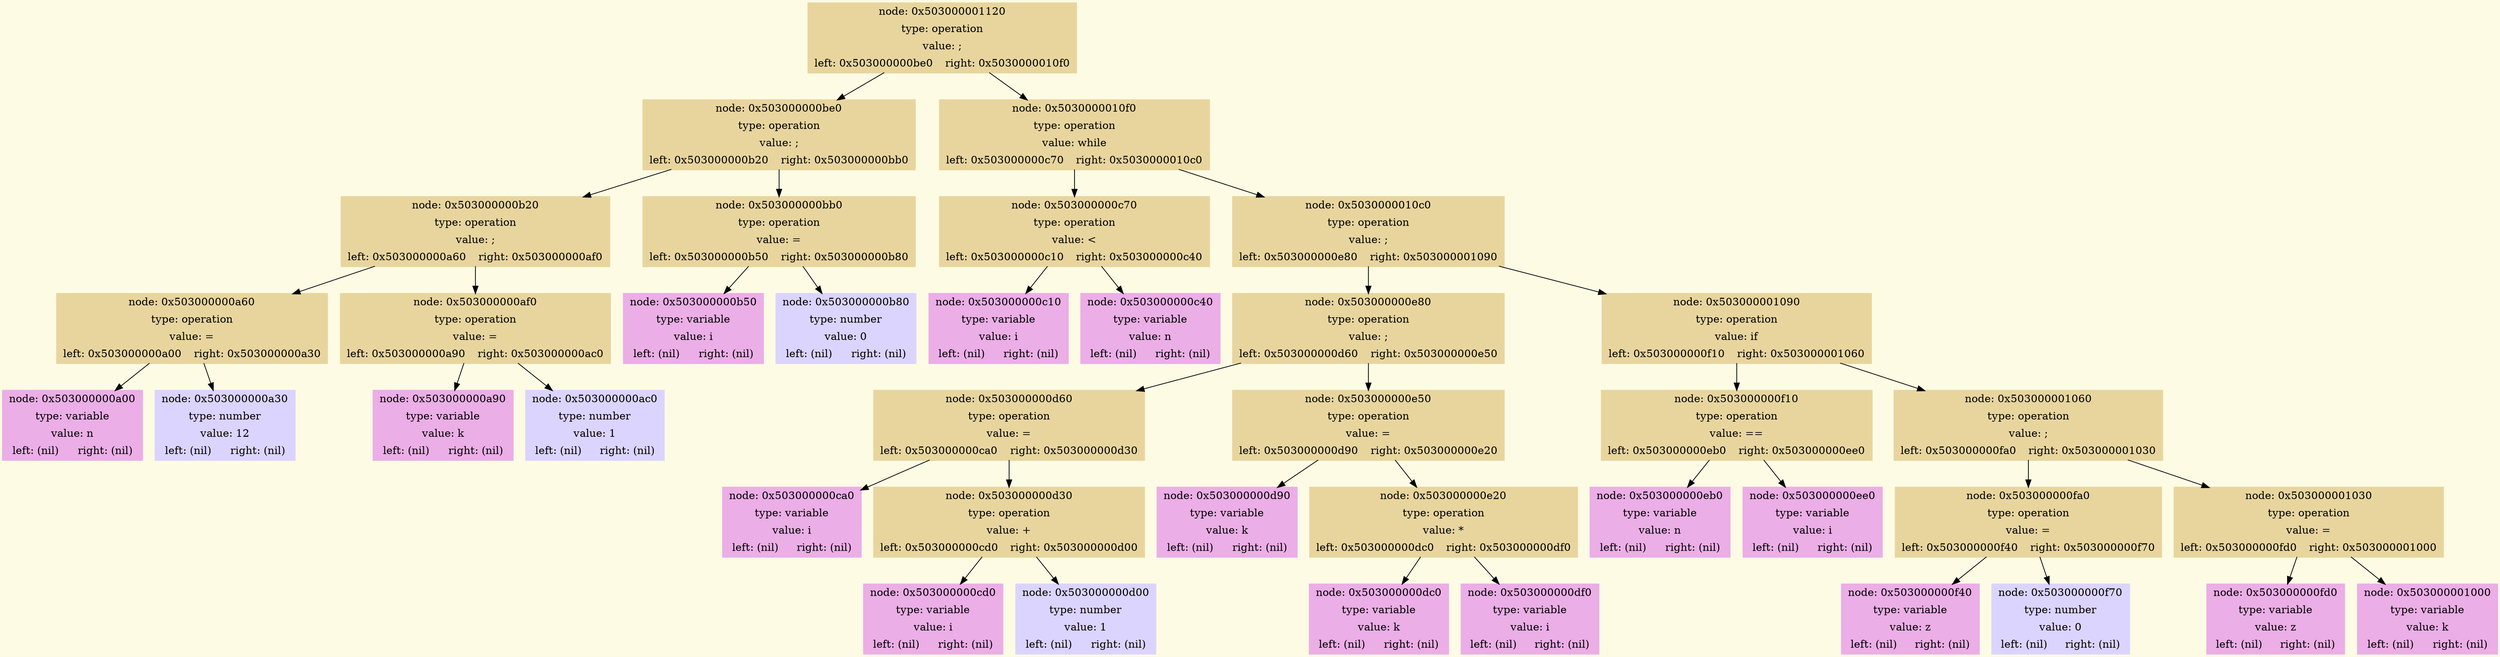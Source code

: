 digraph
{
    rankdir = TB;
    node [shape=record,style = filled,penwidth = 2.5];
    bgcolor = "#FDFBE4";

    node_0x503000001120 [rank=0,label=" { node: 0x503000001120 | type: operation | value: ; | { left: 0x503000000be0 | right: 0x5030000010f0 }} ", color = "#E8D59E"];
    node_0x503000000be0 [rank=1,label=" { node: 0x503000000be0 | type: operation | value: ; | { left: 0x503000000b20 | right: 0x503000000bb0 }} ", color = "#E8D59E"];
    node_0x503000000b20 [rank=2,label=" { node: 0x503000000b20 | type: operation | value: ; | { left: 0x503000000a60 | right: 0x503000000af0 }} ", color = "#E8D59E"];
    node_0x503000000a60 [rank=3,label=" { node: 0x503000000a60 | type: operation | value: = | { left: 0x503000000a00 | right: 0x503000000a30 }} ", color = "#E8D59E"];
    node_0x503000000a00 [rank=4,label=" { node: 0x503000000a00 | type: variable | value: n | { left: (nil) | right: (nil) }} ", color = "#EBAEE6"];
    node_0x503000000a30 [rank=4,label=" { node: 0x503000000a30 | type: number | value: 12 | { left: (nil) | right: (nil) }} ", color = "#DBD4FF"];
    node_0x503000000af0 [rank=3,label=" { node: 0x503000000af0 | type: operation | value: = | { left: 0x503000000a90 | right: 0x503000000ac0 }} ", color = "#E8D59E"];
    node_0x503000000a90 [rank=4,label=" { node: 0x503000000a90 | type: variable | value: k | { left: (nil) | right: (nil) }} ", color = "#EBAEE6"];
    node_0x503000000ac0 [rank=4,label=" { node: 0x503000000ac0 | type: number | value: 1 | { left: (nil) | right: (nil) }} ", color = "#DBD4FF"];
    node_0x503000000bb0 [rank=2,label=" { node: 0x503000000bb0 | type: operation | value: = | { left: 0x503000000b50 | right: 0x503000000b80 }} ", color = "#E8D59E"];
    node_0x503000000b50 [rank=3,label=" { node: 0x503000000b50 | type: variable | value: i | { left: (nil) | right: (nil) }} ", color = "#EBAEE6"];
    node_0x503000000b80 [rank=3,label=" { node: 0x503000000b80 | type: number | value: 0 | { left: (nil) | right: (nil) }} ", color = "#DBD4FF"];
    node_0x5030000010f0 [rank=1,label=" { node: 0x5030000010f0 | type: operation | value: while | { left: 0x503000000c70 | right: 0x5030000010c0 }} ", color = "#E8D59E"];
    node_0x503000000c70 [rank=2,label=" { node: 0x503000000c70 | type: operation | value: \< | { left: 0x503000000c10 | right: 0x503000000c40 }} ", color = "#E8D59E"];
    node_0x503000000c10 [rank=3,label=" { node: 0x503000000c10 | type: variable | value: i | { left: (nil) | right: (nil) }} ", color = "#EBAEE6"];
    node_0x503000000c40 [rank=3,label=" { node: 0x503000000c40 | type: variable | value: n | { left: (nil) | right: (nil) }} ", color = "#EBAEE6"];
    node_0x5030000010c0 [rank=2,label=" { node: 0x5030000010c0 | type: operation | value: ; | { left: 0x503000000e80 | right: 0x503000001090 }} ", color = "#E8D59E"];
    node_0x503000000e80 [rank=3,label=" { node: 0x503000000e80 | type: operation | value: ; | { left: 0x503000000d60 | right: 0x503000000e50 }} ", color = "#E8D59E"];
    node_0x503000000d60 [rank=4,label=" { node: 0x503000000d60 | type: operation | value: = | { left: 0x503000000ca0 | right: 0x503000000d30 }} ", color = "#E8D59E"];
    node_0x503000000ca0 [rank=5,label=" { node: 0x503000000ca0 | type: variable | value: i | { left: (nil) | right: (nil) }} ", color = "#EBAEE6"];
    node_0x503000000d30 [rank=5,label=" { node: 0x503000000d30 | type: operation | value: + | { left: 0x503000000cd0 | right: 0x503000000d00 }} ", color = "#E8D59E"];
    node_0x503000000cd0 [rank=6,label=" { node: 0x503000000cd0 | type: variable | value: i | { left: (nil) | right: (nil) }} ", color = "#EBAEE6"];
    node_0x503000000d00 [rank=6,label=" { node: 0x503000000d00 | type: number | value: 1 | { left: (nil) | right: (nil) }} ", color = "#DBD4FF"];
    node_0x503000000e50 [rank=4,label=" { node: 0x503000000e50 | type: operation | value: = | { left: 0x503000000d90 | right: 0x503000000e20 }} ", color = "#E8D59E"];
    node_0x503000000d90 [rank=5,label=" { node: 0x503000000d90 | type: variable | value: k | { left: (nil) | right: (nil) }} ", color = "#EBAEE6"];
    node_0x503000000e20 [rank=5,label=" { node: 0x503000000e20 | type: operation | value: * | { left: 0x503000000dc0 | right: 0x503000000df0 }} ", color = "#E8D59E"];
    node_0x503000000dc0 [rank=6,label=" { node: 0x503000000dc0 | type: variable | value: k | { left: (nil) | right: (nil) }} ", color = "#EBAEE6"];
    node_0x503000000df0 [rank=6,label=" { node: 0x503000000df0 | type: variable | value: i | { left: (nil) | right: (nil) }} ", color = "#EBAEE6"];
    node_0x503000001090 [rank=3,label=" { node: 0x503000001090 | type: operation | value: if | { left: 0x503000000f10 | right: 0x503000001060 }} ", color = "#E8D59E"];
    node_0x503000000f10 [rank=4,label=" { node: 0x503000000f10 | type: operation | value: \== | { left: 0x503000000eb0 | right: 0x503000000ee0 }} ", color = "#E8D59E"];
    node_0x503000000eb0 [rank=5,label=" { node: 0x503000000eb0 | type: variable | value: n | { left: (nil) | right: (nil) }} ", color = "#EBAEE6"];
    node_0x503000000ee0 [rank=5,label=" { node: 0x503000000ee0 | type: variable | value: i | { left: (nil) | right: (nil) }} ", color = "#EBAEE6"];
    node_0x503000001060 [rank=4,label=" { node: 0x503000001060 | type: operation | value: ; | { left: 0x503000000fa0 | right: 0x503000001030 }} ", color = "#E8D59E"];
    node_0x503000000fa0 [rank=5,label=" { node: 0x503000000fa0 | type: operation | value: = | { left: 0x503000000f40 | right: 0x503000000f70 }} ", color = "#E8D59E"];
    node_0x503000000f40 [rank=6,label=" { node: 0x503000000f40 | type: variable | value: z | { left: (nil) | right: (nil) }} ", color = "#EBAEE6"];
    node_0x503000000f70 [rank=6,label=" { node: 0x503000000f70 | type: number | value: 0 | { left: (nil) | right: (nil) }} ", color = "#DBD4FF"];
    node_0x503000001030 [rank=5,label=" { node: 0x503000001030 | type: operation | value: = | { left: 0x503000000fd0 | right: 0x503000001000 }} ", color = "#E8D59E"];
    node_0x503000000fd0 [rank=6,label=" { node: 0x503000000fd0 | type: variable | value: z | { left: (nil) | right: (nil) }} ", color = "#EBAEE6"];
    node_0x503000001000 [rank=6,label=" { node: 0x503000001000 | type: variable | value: k | { left: (nil) | right: (nil) }} ", color = "#EBAEE6"];
    node_0x503000001120 -> node_0x503000000be0 -> node_0x503000000b20 -> node_0x503000000a60 -> node_0x503000000a00 ;
    node_0x503000000a60 -> node_0x503000000a30 ;
    node_0x503000000b20 -> node_0x503000000af0 -> node_0x503000000a90 ;
    node_0x503000000af0 -> node_0x503000000ac0 ;
    node_0x503000000be0 -> node_0x503000000bb0 -> node_0x503000000b50 ;
    node_0x503000000bb0 -> node_0x503000000b80 ;
    node_0x503000001120 -> node_0x5030000010f0 -> node_0x503000000c70 -> node_0x503000000c10 ;
    node_0x503000000c70 -> node_0x503000000c40 ;
    node_0x5030000010f0 -> node_0x5030000010c0 -> node_0x503000000e80 -> node_0x503000000d60 -> node_0x503000000ca0 ;
    node_0x503000000d60 -> node_0x503000000d30 -> node_0x503000000cd0 ;
    node_0x503000000d30 -> node_0x503000000d00 ;
    node_0x503000000e80 -> node_0x503000000e50 -> node_0x503000000d90 ;
    node_0x503000000e50 -> node_0x503000000e20 -> node_0x503000000dc0 ;
    node_0x503000000e20 -> node_0x503000000df0 ;
    node_0x5030000010c0 -> node_0x503000001090 -> node_0x503000000f10 -> node_0x503000000eb0 ;
    node_0x503000000f10 -> node_0x503000000ee0 ;
    node_0x503000001090 -> node_0x503000001060 -> node_0x503000000fa0 -> node_0x503000000f40 ;
    node_0x503000000fa0 -> node_0x503000000f70 ;
    node_0x503000001060 -> node_0x503000001030 -> node_0x503000000fd0 ;
    node_0x503000001030 -> node_0x503000001000 ;
}
